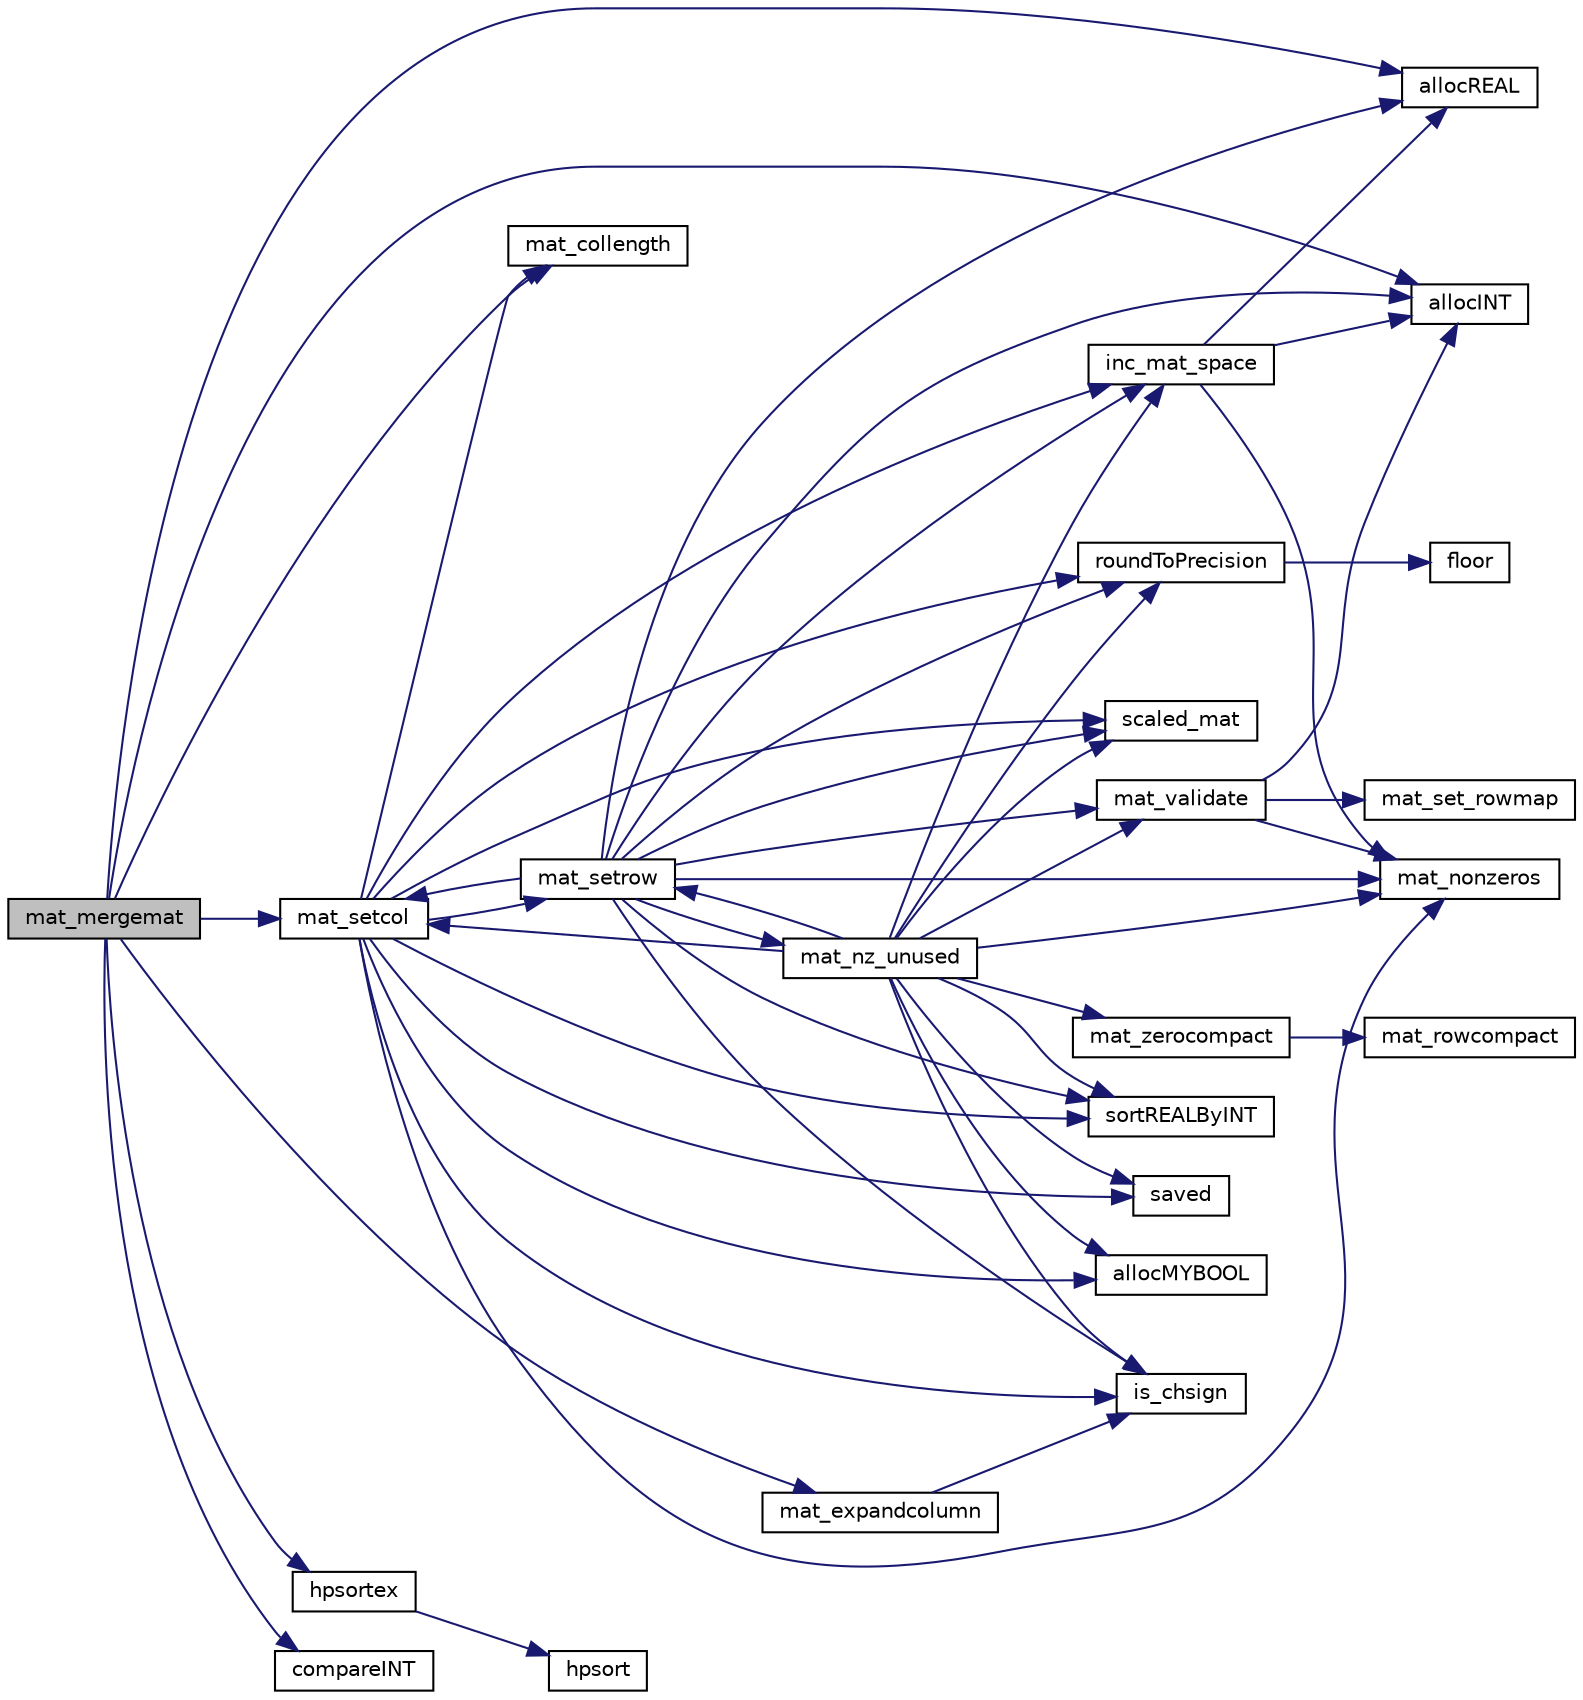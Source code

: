 digraph "mat_mergemat"
{
  edge [fontname="Helvetica",fontsize="10",labelfontname="Helvetica",labelfontsize="10"];
  node [fontname="Helvetica",fontsize="10",shape=record];
  rankdir="LR";
  Node1893 [label="mat_mergemat",height=0.2,width=0.4,color="black", fillcolor="grey75", style="filled", fontcolor="black"];
  Node1893 -> Node1894 [color="midnightblue",fontsize="10",style="solid",fontname="Helvetica"];
  Node1894 [label="allocREAL",height=0.2,width=0.4,color="black", fillcolor="white", style="filled",URL="$d9/d18/lp__utils_8c.html#a7b25e1f9aee74052b4b6df28443ebf48"];
  Node1893 -> Node1895 [color="midnightblue",fontsize="10",style="solid",fontname="Helvetica"];
  Node1895 [label="allocINT",height=0.2,width=0.4,color="black", fillcolor="white", style="filled",URL="$d9/d18/lp__utils_8c.html#a2081b8e14a0691b7e3931fa280ad9e63"];
  Node1893 -> Node1896 [color="midnightblue",fontsize="10",style="solid",fontname="Helvetica"];
  Node1896 [label="hpsortex",height=0.2,width=0.4,color="black", fillcolor="white", style="filled",URL="$dd/dc0/commonlib_8c.html#a87d4333486697238013aa792194b8f09"];
  Node1896 -> Node1897 [color="midnightblue",fontsize="10",style="solid",fontname="Helvetica"];
  Node1897 [label="hpsort",height=0.2,width=0.4,color="black", fillcolor="white", style="filled",URL="$dd/dc0/commonlib_8c.html#a6365346df1b1a94b986410bd380777af"];
  Node1893 -> Node1898 [color="midnightblue",fontsize="10",style="solid",fontname="Helvetica"];
  Node1898 [label="compareINT",height=0.2,width=0.4,color="black", fillcolor="white", style="filled",URL="$dd/dc0/commonlib_8c.html#a186ef9cde33c2efd3b29175cf527767b"];
  Node1893 -> Node1899 [color="midnightblue",fontsize="10",style="solid",fontname="Helvetica"];
  Node1899 [label="mat_collength",height=0.2,width=0.4,color="black", fillcolor="white", style="filled",URL="$dc/d9a/lp__matrix_8c.html#a258da1c9a3b1fedd9704451f7ab7e6f4"];
  Node1893 -> Node1900 [color="midnightblue",fontsize="10",style="solid",fontname="Helvetica"];
  Node1900 [label="mat_expandcolumn",height=0.2,width=0.4,color="black", fillcolor="white", style="filled",URL="$dc/d9a/lp__matrix_8c.html#af757d83f406de7d0d67f4aaba3536fdd"];
  Node1900 -> Node1901 [color="midnightblue",fontsize="10",style="solid",fontname="Helvetica"];
  Node1901 [label="is_chsign",height=0.2,width=0.4,color="black", fillcolor="white", style="filled",URL="$d4/d79/lp__lib_8c.html#a93ed2e8f778b6340d960f732e9c0f9f6"];
  Node1893 -> Node1902 [color="midnightblue",fontsize="10",style="solid",fontname="Helvetica"];
  Node1902 [label="mat_setcol",height=0.2,width=0.4,color="black", fillcolor="white", style="filled",URL="$dc/d9a/lp__matrix_8c.html#a71e7dd8e4b57b44fa4edffdffd67436a"];
  Node1902 -> Node1903 [color="midnightblue",fontsize="10",style="solid",fontname="Helvetica"];
  Node1903 [label="saved",height=0.2,width=0.4,color="black", fillcolor="white", style="filled",URL="$d4/d48/_i_d_a_monitor_fn_8m.html#afa6b300532919819c897ecee0bde326e"];
  Node1902 -> Node1904 [color="midnightblue",fontsize="10",style="solid",fontname="Helvetica"];
  Node1904 [label="mat_setrow",height=0.2,width=0.4,color="black", fillcolor="white", style="filled",URL="$dc/d9a/lp__matrix_8c.html#a5837615af370330b157d64f375718962"];
  Node1904 -> Node1902 [color="midnightblue",fontsize="10",style="solid",fontname="Helvetica"];
  Node1904 -> Node1905 [color="midnightblue",fontsize="10",style="solid",fontname="Helvetica"];
  Node1905 [label="mat_validate",height=0.2,width=0.4,color="black", fillcolor="white", style="filled",URL="$dc/d9a/lp__matrix_8c.html#a3b6cff0a7850997a4ac569451cb8ed47"];
  Node1905 -> Node1895 [color="midnightblue",fontsize="10",style="solid",fontname="Helvetica"];
  Node1905 -> Node1906 [color="midnightblue",fontsize="10",style="solid",fontname="Helvetica"];
  Node1906 [label="mat_nonzeros",height=0.2,width=0.4,color="black", fillcolor="white", style="filled",URL="$dc/d9a/lp__matrix_8c.html#a9430c42ed7853fd8dd6463ed7165f243"];
  Node1905 -> Node1907 [color="midnightblue",fontsize="10",style="solid",fontname="Helvetica"];
  Node1907 [label="mat_set_rowmap",height=0.2,width=0.4,color="black", fillcolor="white", style="filled",URL="$dc/d9a/lp__matrix_8c.html#a11d446e1461f23530cf5dc5b8e0a3b6a"];
  Node1904 -> Node1908 [color="midnightblue",fontsize="10",style="solid",fontname="Helvetica"];
  Node1908 [label="scaled_mat",height=0.2,width=0.4,color="black", fillcolor="white", style="filled",URL="$de/d15/lp__scale_8c.html#ab844fade2ace63a627736cf4887942d4"];
  Node1904 -> Node1909 [color="midnightblue",fontsize="10",style="solid",fontname="Helvetica"];
  Node1909 [label="roundToPrecision",height=0.2,width=0.4,color="black", fillcolor="white", style="filled",URL="$d9/d18/lp__utils_8c.html#a2c162041be8905b58450d17662096994"];
  Node1909 -> Node1910 [color="midnightblue",fontsize="10",style="solid",fontname="Helvetica"];
  Node1910 [label="floor",height=0.2,width=0.4,color="black", fillcolor="white", style="filled",URL="$dc/de2/mcvs_atm_disp__kry__bbd__p_8m.html#a532be631bf22af7829394ffbd4ad7894"];
  Node1904 -> Node1895 [color="midnightblue",fontsize="10",style="solid",fontname="Helvetica"];
  Node1904 -> Node1894 [color="midnightblue",fontsize="10",style="solid",fontname="Helvetica"];
  Node1904 -> Node1911 [color="midnightblue",fontsize="10",style="solid",fontname="Helvetica"];
  Node1911 [label="sortREALByINT",height=0.2,width=0.4,color="black", fillcolor="white", style="filled",URL="$dd/dc0/commonlib_8c.html#a281dd1ace50072b542ebfa26f457e107"];
  Node1904 -> Node1912 [color="midnightblue",fontsize="10",style="solid",fontname="Helvetica"];
  Node1912 [label="mat_nz_unused",height=0.2,width=0.4,color="black", fillcolor="white", style="filled",URL="$dc/d9a/lp__matrix_8c.html#aab440ee37c802fe888336d4e153af77e"];
  Node1912 -> Node1904 [color="midnightblue",fontsize="10",style="solid",fontname="Helvetica"];
  Node1912 -> Node1903 [color="midnightblue",fontsize="10",style="solid",fontname="Helvetica"];
  Node1912 -> Node1902 [color="midnightblue",fontsize="10",style="solid",fontname="Helvetica"];
  Node1912 -> Node1905 [color="midnightblue",fontsize="10",style="solid",fontname="Helvetica"];
  Node1912 -> Node1911 [color="midnightblue",fontsize="10",style="solid",fontname="Helvetica"];
  Node1912 -> Node1908 [color="midnightblue",fontsize="10",style="solid",fontname="Helvetica"];
  Node1912 -> Node1909 [color="midnightblue",fontsize="10",style="solid",fontname="Helvetica"];
  Node1912 -> Node1901 [color="midnightblue",fontsize="10",style="solid",fontname="Helvetica"];
  Node1912 -> Node1913 [color="midnightblue",fontsize="10",style="solid",fontname="Helvetica"];
  Node1913 [label="allocMYBOOL",height=0.2,width=0.4,color="black", fillcolor="white", style="filled",URL="$d9/d18/lp__utils_8c.html#a0f35a721d2c3a4beea00b2840c2bea30"];
  Node1912 -> Node1914 [color="midnightblue",fontsize="10",style="solid",fontname="Helvetica"];
  Node1914 [label="inc_mat_space",height=0.2,width=0.4,color="black", fillcolor="white", style="filled",URL="$dc/d9a/lp__matrix_8c.html#a2239ebb44f76930fc243a0457c8c94d9"];
  Node1914 -> Node1906 [color="midnightblue",fontsize="10",style="solid",fontname="Helvetica"];
  Node1914 -> Node1895 [color="midnightblue",fontsize="10",style="solid",fontname="Helvetica"];
  Node1914 -> Node1894 [color="midnightblue",fontsize="10",style="solid",fontname="Helvetica"];
  Node1912 -> Node1906 [color="midnightblue",fontsize="10",style="solid",fontname="Helvetica"];
  Node1912 -> Node1915 [color="midnightblue",fontsize="10",style="solid",fontname="Helvetica"];
  Node1915 [label="mat_zerocompact",height=0.2,width=0.4,color="black", fillcolor="white", style="filled",URL="$dc/d9a/lp__matrix_8c.html#a775830bba58140ea21b45ed391ad9efd"];
  Node1915 -> Node1916 [color="midnightblue",fontsize="10",style="solid",fontname="Helvetica"];
  Node1916 [label="mat_rowcompact",height=0.2,width=0.4,color="black", fillcolor="white", style="filled",URL="$dc/d9a/lp__matrix_8c.html#aa254555483d8d735f93622ab6d83f584"];
  Node1904 -> Node1914 [color="midnightblue",fontsize="10",style="solid",fontname="Helvetica"];
  Node1904 -> Node1906 [color="midnightblue",fontsize="10",style="solid",fontname="Helvetica"];
  Node1904 -> Node1901 [color="midnightblue",fontsize="10",style="solid",fontname="Helvetica"];
  Node1902 -> Node1911 [color="midnightblue",fontsize="10",style="solid",fontname="Helvetica"];
  Node1902 -> Node1909 [color="midnightblue",fontsize="10",style="solid",fontname="Helvetica"];
  Node1902 -> Node1908 [color="midnightblue",fontsize="10",style="solid",fontname="Helvetica"];
  Node1902 -> Node1913 [color="midnightblue",fontsize="10",style="solid",fontname="Helvetica"];
  Node1902 -> Node1914 [color="midnightblue",fontsize="10",style="solid",fontname="Helvetica"];
  Node1902 -> Node1899 [color="midnightblue",fontsize="10",style="solid",fontname="Helvetica"];
  Node1902 -> Node1906 [color="midnightblue",fontsize="10",style="solid",fontname="Helvetica"];
  Node1902 -> Node1901 [color="midnightblue",fontsize="10",style="solid",fontname="Helvetica"];
}
